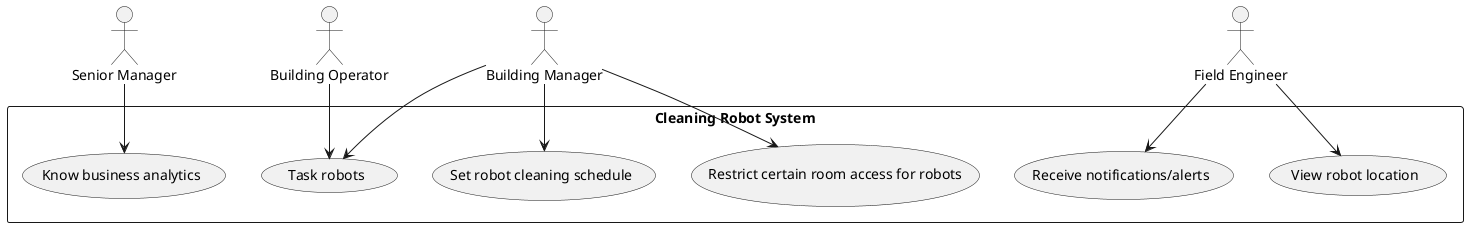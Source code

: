 @startuml ABasicUseDiagram

actor "Building Operator" as BO
actor "Senior Manager" as SM
actor "Building Manager" as BM
actor "Field Engineer" as FE


rectangle "Cleaning Robot System" {
    usecase "Task robots" as U1
    usecase "Know business analytics" as U2
    usecase "Restrict certain room access for robots" as U3
    usecase "Set robot cleaning schedule" as U4
    usecase "View robot location" as U5
    usecase "Receive notifications/alerts" as U6
}

BO --> U1
SM --> U2
BM --> U1
BM --> U3
BM --> U4 
FE --> U5 
FE --> U6

@enduml
